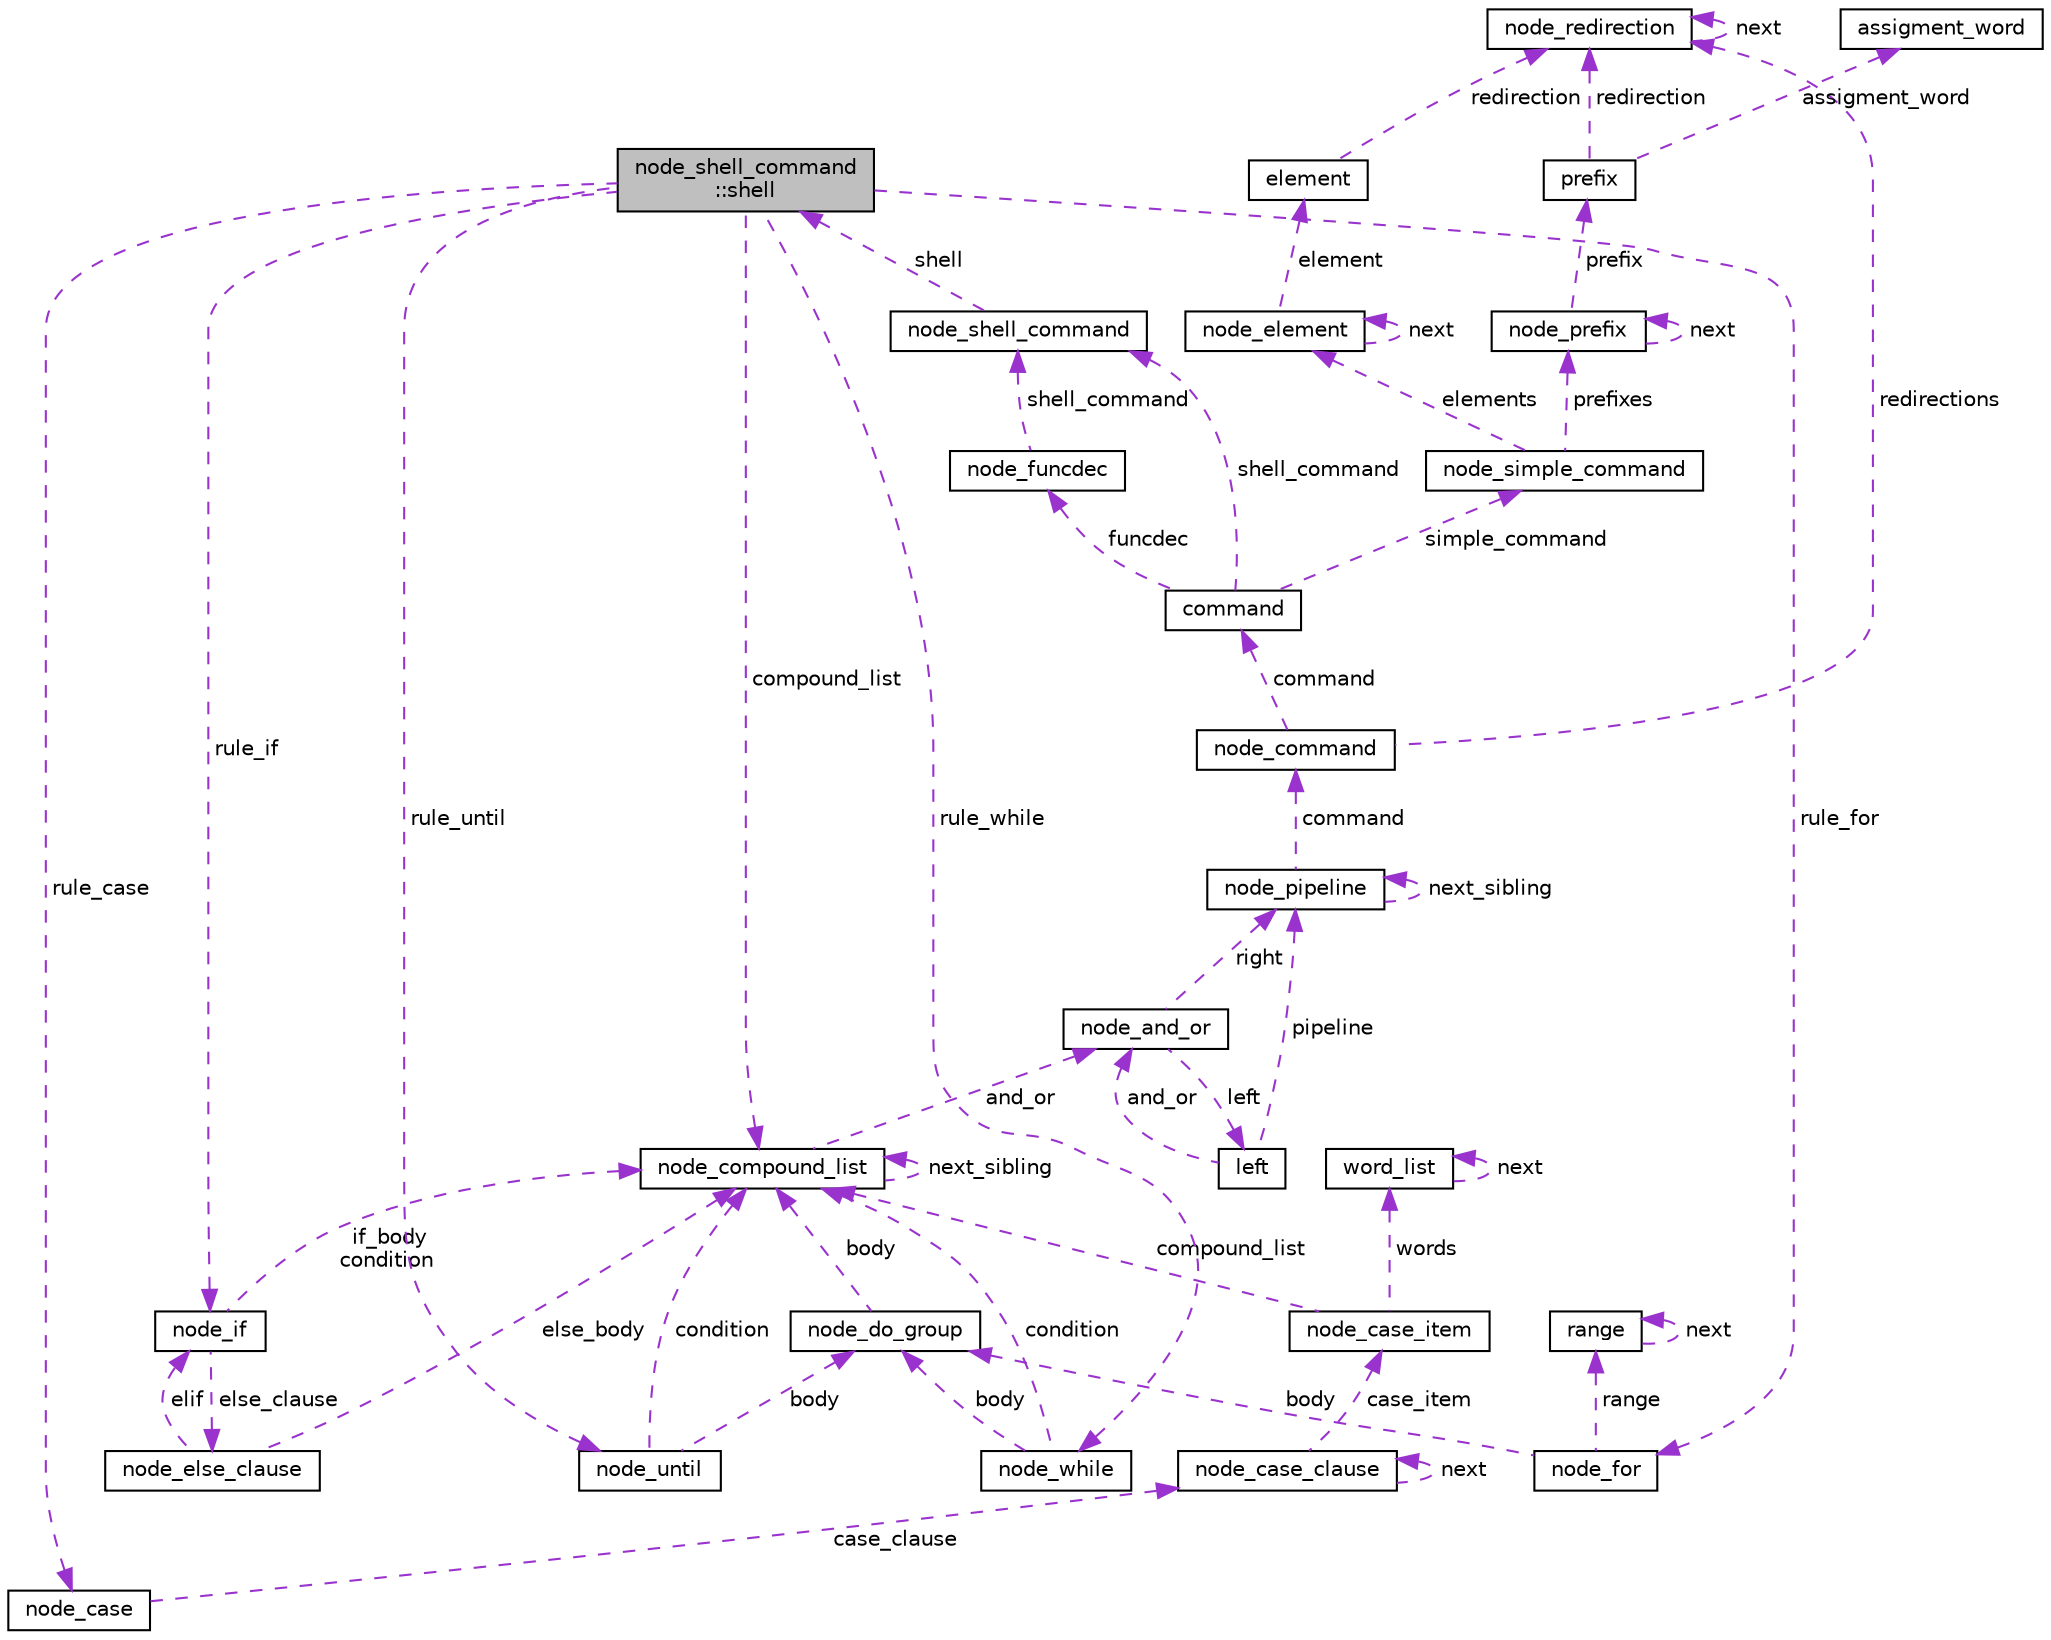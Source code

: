 digraph "node_shell_command::shell"
{
 // LATEX_PDF_SIZE
  edge [fontname="Helvetica",fontsize="10",labelfontname="Helvetica",labelfontsize="10"];
  node [fontname="Helvetica",fontsize="10",shape=record];
  Node1 [label="node_shell_command\l::shell",height=0.2,width=0.4,color="black", fillcolor="grey75", style="filled", fontcolor="black",tooltip=" "];
  Node2 -> Node1 [dir="back",color="darkorchid3",fontsize="10",style="dashed",label=" rule_if" ,fontname="Helvetica"];
  Node2 [label="node_if",height=0.2,width=0.4,color="black", fillcolor="white", style="filled",URL="$structnode__if.html",tooltip=" "];
  Node3 -> Node2 [dir="back",color="darkorchid3",fontsize="10",style="dashed",label=" if_body\ncondition" ,fontname="Helvetica"];
  Node3 [label="node_compound_list",height=0.2,width=0.4,color="black", fillcolor="white", style="filled",URL="$structnode__compound__list.html",tooltip=" "];
  Node3 -> Node3 [dir="back",color="darkorchid3",fontsize="10",style="dashed",label=" next_sibling" ,fontname="Helvetica"];
  Node4 -> Node3 [dir="back",color="darkorchid3",fontsize="10",style="dashed",label=" and_or" ,fontname="Helvetica"];
  Node4 [label="node_and_or",height=0.2,width=0.4,color="black", fillcolor="white", style="filled",URL="$structnode__and__or.html",tooltip=" "];
  Node5 -> Node4 [dir="back",color="darkorchid3",fontsize="10",style="dashed",label=" right" ,fontname="Helvetica"];
  Node5 [label="node_pipeline",height=0.2,width=0.4,color="black", fillcolor="white", style="filled",URL="$structnode__pipeline.html",tooltip=" "];
  Node5 -> Node5 [dir="back",color="darkorchid3",fontsize="10",style="dashed",label=" next_sibling" ,fontname="Helvetica"];
  Node6 -> Node5 [dir="back",color="darkorchid3",fontsize="10",style="dashed",label=" command" ,fontname="Helvetica"];
  Node6 [label="node_command",height=0.2,width=0.4,color="black", fillcolor="white", style="filled",URL="$structnode__command.html",tooltip=" "];
  Node7 -> Node6 [dir="back",color="darkorchid3",fontsize="10",style="dashed",label=" redirections" ,fontname="Helvetica"];
  Node7 [label="node_redirection",height=0.2,width=0.4,color="black", fillcolor="white", style="filled",URL="$structnode__redirection.html",tooltip=" "];
  Node7 -> Node7 [dir="back",color="darkorchid3",fontsize="10",style="dashed",label=" next" ,fontname="Helvetica"];
  Node8 -> Node6 [dir="back",color="darkorchid3",fontsize="10",style="dashed",label=" command" ,fontname="Helvetica"];
  Node8 [label="command",height=0.2,width=0.4,color="black", fillcolor="white", style="filled",URL="$unionnode__command_1_1command.html",tooltip=" "];
  Node9 -> Node8 [dir="back",color="darkorchid3",fontsize="10",style="dashed",label=" funcdec" ,fontname="Helvetica"];
  Node9 [label="node_funcdec",height=0.2,width=0.4,color="black", fillcolor="white", style="filled",URL="$structnode__funcdec.html",tooltip=" "];
  Node10 -> Node9 [dir="back",color="darkorchid3",fontsize="10",style="dashed",label=" shell_command" ,fontname="Helvetica"];
  Node10 [label="node_shell_command",height=0.2,width=0.4,color="black", fillcolor="white", style="filled",URL="$structnode__shell__command.html",tooltip=" "];
  Node1 -> Node10 [dir="back",color="darkorchid3",fontsize="10",style="dashed",label=" shell" ,fontname="Helvetica"];
  Node11 -> Node8 [dir="back",color="darkorchid3",fontsize="10",style="dashed",label=" simple_command" ,fontname="Helvetica"];
  Node11 [label="node_simple_command",height=0.2,width=0.4,color="black", fillcolor="white", style="filled",URL="$structnode__simple__command.html",tooltip=" "];
  Node12 -> Node11 [dir="back",color="darkorchid3",fontsize="10",style="dashed",label=" elements" ,fontname="Helvetica"];
  Node12 [label="node_element",height=0.2,width=0.4,color="black", fillcolor="white", style="filled",URL="$structnode__element.html",tooltip=" "];
  Node12 -> Node12 [dir="back",color="darkorchid3",fontsize="10",style="dashed",label=" next" ,fontname="Helvetica"];
  Node13 -> Node12 [dir="back",color="darkorchid3",fontsize="10",style="dashed",label=" element" ,fontname="Helvetica"];
  Node13 [label="element",height=0.2,width=0.4,color="black", fillcolor="white", style="filled",URL="$unionnode__element_1_1element.html",tooltip=" "];
  Node7 -> Node13 [dir="back",color="darkorchid3",fontsize="10",style="dashed",label=" redirection" ,fontname="Helvetica"];
  Node14 -> Node11 [dir="back",color="darkorchid3",fontsize="10",style="dashed",label=" prefixes" ,fontname="Helvetica"];
  Node14 [label="node_prefix",height=0.2,width=0.4,color="black", fillcolor="white", style="filled",URL="$structnode__prefix.html",tooltip=" "];
  Node14 -> Node14 [dir="back",color="darkorchid3",fontsize="10",style="dashed",label=" next" ,fontname="Helvetica"];
  Node15 -> Node14 [dir="back",color="darkorchid3",fontsize="10",style="dashed",label=" prefix" ,fontname="Helvetica"];
  Node15 [label="prefix",height=0.2,width=0.4,color="black", fillcolor="white", style="filled",URL="$unionnode__prefix_1_1prefix.html",tooltip=" "];
  Node7 -> Node15 [dir="back",color="darkorchid3",fontsize="10",style="dashed",label=" redirection" ,fontname="Helvetica"];
  Node16 -> Node15 [dir="back",color="darkorchid3",fontsize="10",style="dashed",label=" assigment_word" ,fontname="Helvetica"];
  Node16 [label="assigment_word",height=0.2,width=0.4,color="black", fillcolor="white", style="filled",URL="$structnode__prefix_1_1prefix_1_1assigment__word.html",tooltip=" "];
  Node10 -> Node8 [dir="back",color="darkorchid3",fontsize="10",style="dashed",label=" shell_command" ,fontname="Helvetica"];
  Node17 -> Node4 [dir="back",color="darkorchid3",fontsize="10",style="dashed",label=" left" ,fontname="Helvetica"];
  Node17 [label="left",height=0.2,width=0.4,color="black", fillcolor="white", style="filled",URL="$unionnode__and__or_1_1left.html",tooltip=" "];
  Node5 -> Node17 [dir="back",color="darkorchid3",fontsize="10",style="dashed",label=" pipeline" ,fontname="Helvetica"];
  Node4 -> Node17 [dir="back",color="darkorchid3",fontsize="10",style="dashed",label=" and_or" ,fontname="Helvetica"];
  Node18 -> Node2 [dir="back",color="darkorchid3",fontsize="10",style="dashed",label=" else_clause" ,fontname="Helvetica"];
  Node18 [label="node_else_clause",height=0.2,width=0.4,color="black", fillcolor="white", style="filled",URL="$structnode__else__clause.html",tooltip=" "];
  Node2 -> Node18 [dir="back",color="darkorchid3",fontsize="10",style="dashed",label=" elif" ,fontname="Helvetica"];
  Node3 -> Node18 [dir="back",color="darkorchid3",fontsize="10",style="dashed",label=" else_body" ,fontname="Helvetica"];
  Node3 -> Node1 [dir="back",color="darkorchid3",fontsize="10",style="dashed",label=" compound_list" ,fontname="Helvetica"];
  Node19 -> Node1 [dir="back",color="darkorchid3",fontsize="10",style="dashed",label=" rule_until" ,fontname="Helvetica"];
  Node19 [label="node_until",height=0.2,width=0.4,color="black", fillcolor="white", style="filled",URL="$structnode__until.html",tooltip=" "];
  Node20 -> Node19 [dir="back",color="darkorchid3",fontsize="10",style="dashed",label=" body" ,fontname="Helvetica"];
  Node20 [label="node_do_group",height=0.2,width=0.4,color="black", fillcolor="white", style="filled",URL="$structnode__do__group.html",tooltip=" "];
  Node3 -> Node20 [dir="back",color="darkorchid3",fontsize="10",style="dashed",label=" body" ,fontname="Helvetica"];
  Node3 -> Node19 [dir="back",color="darkorchid3",fontsize="10",style="dashed",label=" condition" ,fontname="Helvetica"];
  Node21 -> Node1 [dir="back",color="darkorchid3",fontsize="10",style="dashed",label=" rule_while" ,fontname="Helvetica"];
  Node21 [label="node_while",height=0.2,width=0.4,color="black", fillcolor="white", style="filled",URL="$structnode__while.html",tooltip=" "];
  Node20 -> Node21 [dir="back",color="darkorchid3",fontsize="10",style="dashed",label=" body" ,fontname="Helvetica"];
  Node3 -> Node21 [dir="back",color="darkorchid3",fontsize="10",style="dashed",label=" condition" ,fontname="Helvetica"];
  Node22 -> Node1 [dir="back",color="darkorchid3",fontsize="10",style="dashed",label=" rule_for" ,fontname="Helvetica"];
  Node22 [label="node_for",height=0.2,width=0.4,color="black", fillcolor="white", style="filled",URL="$structnode__for.html",tooltip=" "];
  Node20 -> Node22 [dir="back",color="darkorchid3",fontsize="10",style="dashed",label=" body" ,fontname="Helvetica"];
  Node23 -> Node22 [dir="back",color="darkorchid3",fontsize="10",style="dashed",label=" range" ,fontname="Helvetica"];
  Node23 [label="range",height=0.2,width=0.4,color="black", fillcolor="white", style="filled",URL="$structrange.html",tooltip=" "];
  Node23 -> Node23 [dir="back",color="darkorchid3",fontsize="10",style="dashed",label=" next" ,fontname="Helvetica"];
  Node24 -> Node1 [dir="back",color="darkorchid3",fontsize="10",style="dashed",label=" rule_case" ,fontname="Helvetica"];
  Node24 [label="node_case",height=0.2,width=0.4,color="black", fillcolor="white", style="filled",URL="$structnode__case.html",tooltip=" "];
  Node25 -> Node24 [dir="back",color="darkorchid3",fontsize="10",style="dashed",label=" case_clause" ,fontname="Helvetica"];
  Node25 [label="node_case_clause",height=0.2,width=0.4,color="black", fillcolor="white", style="filled",URL="$structnode__case__clause.html",tooltip=" "];
  Node25 -> Node25 [dir="back",color="darkorchid3",fontsize="10",style="dashed",label=" next" ,fontname="Helvetica"];
  Node26 -> Node25 [dir="back",color="darkorchid3",fontsize="10",style="dashed",label=" case_item" ,fontname="Helvetica"];
  Node26 [label="node_case_item",height=0.2,width=0.4,color="black", fillcolor="white", style="filled",URL="$structnode__case__item.html",tooltip=" "];
  Node3 -> Node26 [dir="back",color="darkorchid3",fontsize="10",style="dashed",label=" compound_list" ,fontname="Helvetica"];
  Node27 -> Node26 [dir="back",color="darkorchid3",fontsize="10",style="dashed",label=" words" ,fontname="Helvetica"];
  Node27 [label="word_list",height=0.2,width=0.4,color="black", fillcolor="white", style="filled",URL="$structword__list.html",tooltip=" "];
  Node27 -> Node27 [dir="back",color="darkorchid3",fontsize="10",style="dashed",label=" next" ,fontname="Helvetica"];
}
